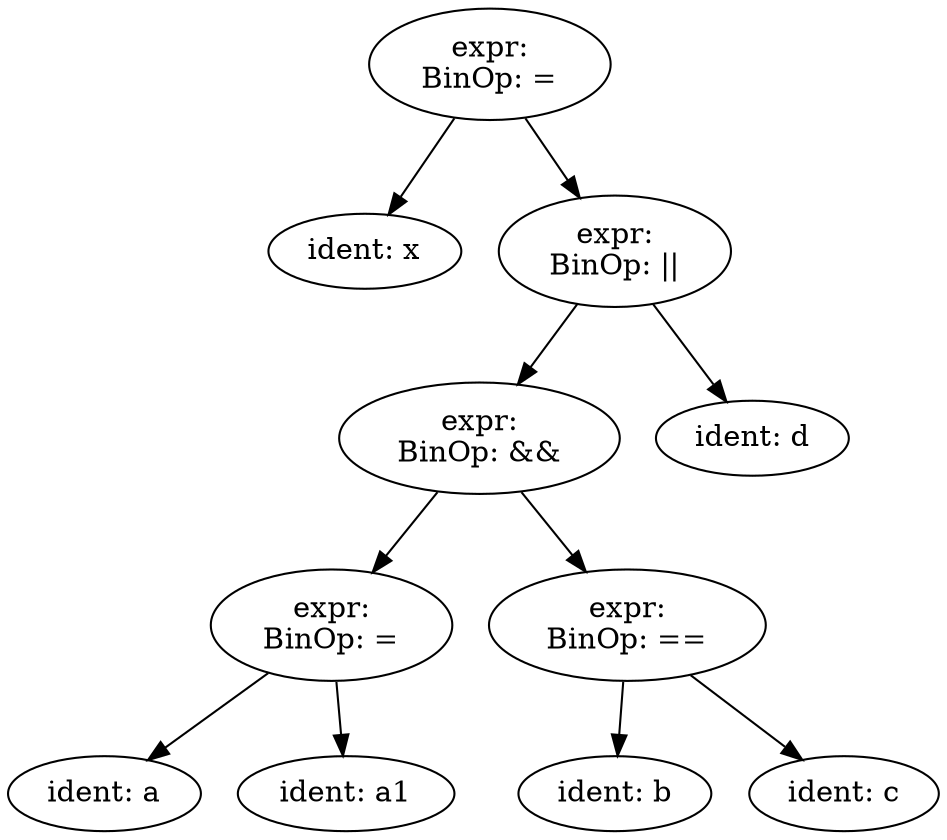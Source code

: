 digraph G {
    _1 [label="expr:\nBinOp: ="];
    _2 [label="ident: x"];
    _1 -> _2;
    _3 [label="expr:\nBinOp: ||"];
    _1 -> _3;
    _4 [label="expr:\nBinOp: &&"];
    _3 -> _4;
    _5 [label="expr:\nBinOp: ="];
    _4 -> _5;
    _6 [label="ident: a"];
    _5 -> _6;
    _7 [label="ident: a1"];
    _5 -> _7;
    _8 [label="expr:\nBinOp: =="];
    _4 -> _8;
    _9 [label="ident: b"];
    _8 -> _9;
    _10 [label="ident: c"];
    _8 -> _10;
    _11 [label="ident: d"];
    _3 -> _11;
}